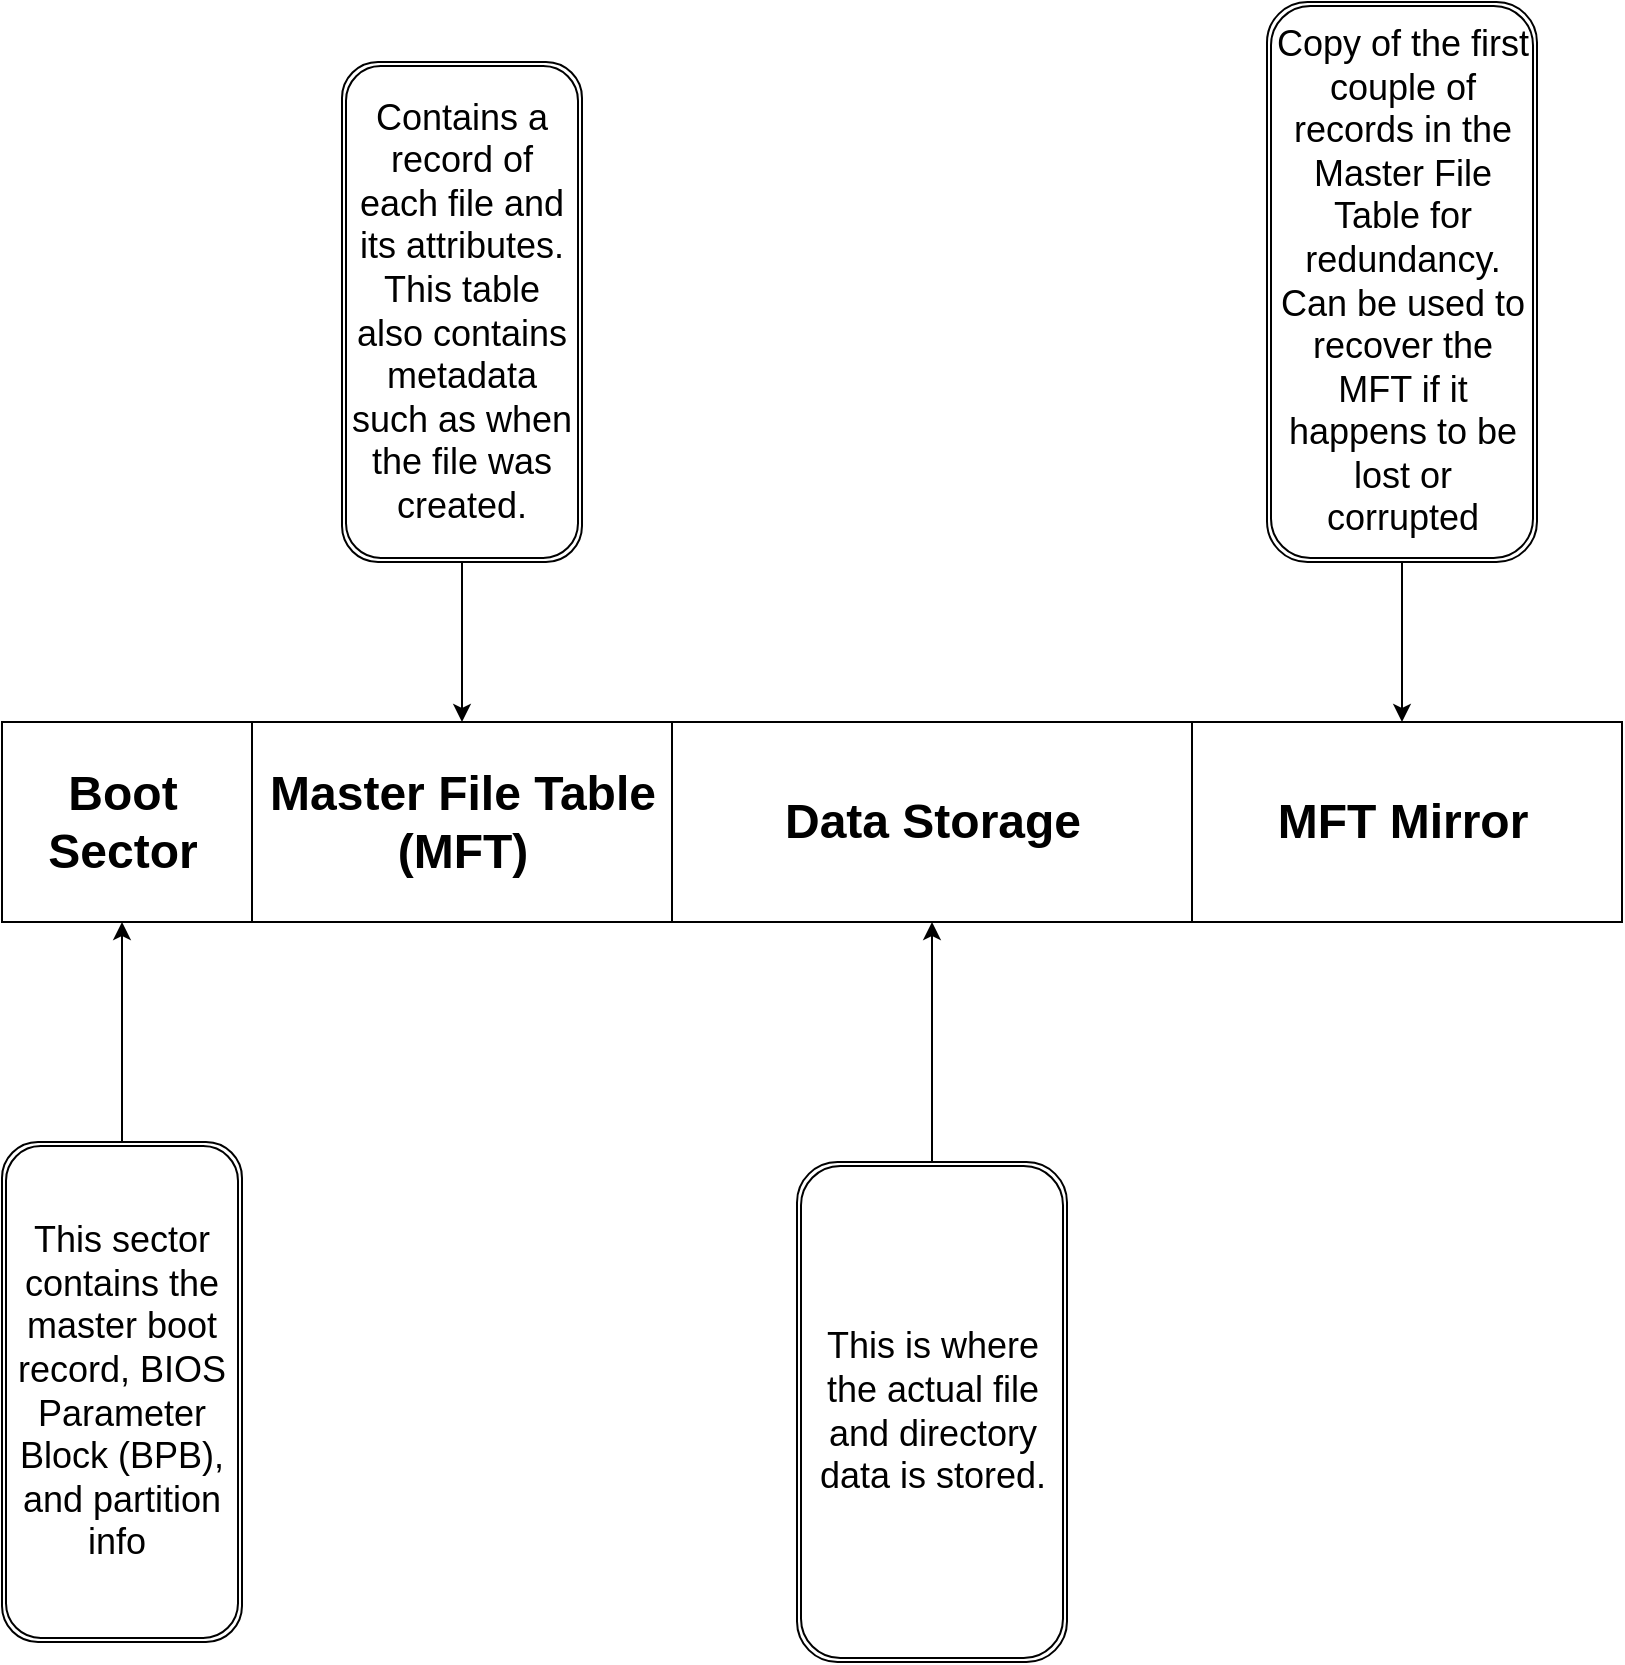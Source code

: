 <mxfile version="15.2.9" type="github">
  <diagram id="x8MVdCRa3j2uht5mlIad" name="Page-1">
    <mxGraphModel dx="1038" dy="579" grid="1" gridSize="10" guides="1" tooltips="1" connect="1" arrows="1" fold="1" page="1" pageScale="1" pageWidth="850" pageHeight="1100" math="0" shadow="0">
      <root>
        <mxCell id="0" />
        <mxCell id="1" parent="0" />
        <mxCell id="iA3L0MmO2OmooaJ5bWK--1" value="" style="rounded=0;whiteSpace=wrap;html=1;" parent="1" vertex="1">
          <mxGeometry x="10" y="400" width="810" height="100" as="geometry" />
        </mxCell>
        <mxCell id="iA3L0MmO2OmooaJ5bWK--2" value="Boot&lt;br&gt;Sector" style="text;strokeColor=none;fillColor=none;html=1;fontSize=24;fontStyle=1;verticalAlign=middle;align=center;" parent="1" vertex="1">
          <mxGeometry x="20" y="400" width="100" height="100" as="geometry" />
        </mxCell>
        <mxCell id="iA3L0MmO2OmooaJ5bWK--4" value="" style="line;strokeWidth=1;direction=south;html=1;" parent="1" vertex="1">
          <mxGeometry x="600" y="400" width="10" height="100" as="geometry" />
        </mxCell>
        <mxCell id="iA3L0MmO2OmooaJ5bWK--7" value="Master File Table&lt;br&gt;(MFT)" style="text;strokeColor=none;fillColor=none;html=1;fontSize=24;fontStyle=1;verticalAlign=middle;align=center;" parent="1" vertex="1">
          <mxGeometry x="140" y="400" width="200" height="100" as="geometry" />
        </mxCell>
        <mxCell id="iA3L0MmO2OmooaJ5bWK--8" value="" style="line;strokeWidth=1;direction=south;html=1;" parent="1" vertex="1">
          <mxGeometry x="130" y="400" width="10" height="100" as="geometry" />
        </mxCell>
        <mxCell id="iA3L0MmO2OmooaJ5bWK--9" value="Data Storage" style="text;strokeColor=none;fillColor=none;html=1;fontSize=24;fontStyle=1;verticalAlign=middle;align=center;" parent="1" vertex="1">
          <mxGeometry x="350" y="400" width="250" height="100" as="geometry" />
        </mxCell>
        <mxCell id="iA3L0MmO2OmooaJ5bWK--10" value="MFT Mirror" style="text;strokeColor=none;fillColor=none;html=1;fontSize=24;fontStyle=1;verticalAlign=middle;align=center;" parent="1" vertex="1">
          <mxGeometry x="600" y="400" width="220" height="100" as="geometry" />
        </mxCell>
        <mxCell id="iA3L0MmO2OmooaJ5bWK--11" style="edgeStyle=orthogonalEdgeStyle;rounded=0;orthogonalLoop=1;jettySize=auto;html=1;entryX=0.5;entryY=1;entryDx=0;entryDy=0;" parent="1" source="iA3L0MmO2OmooaJ5bWK--12" target="iA3L0MmO2OmooaJ5bWK--2" edge="1">
          <mxGeometry relative="1" as="geometry" />
        </mxCell>
        <mxCell id="iA3L0MmO2OmooaJ5bWK--12" value="&lt;font style=&quot;font-size: 18px&quot;&gt;This sector contains the master boot record, BIOS Parameter Block (BPB), and partition info&amp;nbsp;&lt;/font&gt;" style="shape=ext;double=1;rounded=1;whiteSpace=wrap;html=1;strokeWidth=1;" parent="1" vertex="1">
          <mxGeometry x="10" y="610" width="120" height="250" as="geometry" />
        </mxCell>
        <mxCell id="iA3L0MmO2OmooaJ5bWK--21" style="edgeStyle=orthogonalEdgeStyle;rounded=0;orthogonalLoop=1;jettySize=auto;html=1;entryX=0.5;entryY=0;entryDx=0;entryDy=0;" parent="1" source="iA3L0MmO2OmooaJ5bWK--14" target="iA3L0MmO2OmooaJ5bWK--7" edge="1">
          <mxGeometry relative="1" as="geometry" />
        </mxCell>
        <mxCell id="iA3L0MmO2OmooaJ5bWK--14" value="&lt;font style=&quot;font-size: 18px&quot;&gt;Contains a record of each file and its attributes. This table also contains metadata such as when the file was created.&lt;/font&gt;" style="shape=ext;double=1;rounded=1;whiteSpace=wrap;html=1;strokeWidth=1;" parent="1" vertex="1">
          <mxGeometry x="180" y="70" width="120" height="250" as="geometry" />
        </mxCell>
        <mxCell id="iA3L0MmO2OmooaJ5bWK--23" style="edgeStyle=orthogonalEdgeStyle;rounded=0;orthogonalLoop=1;jettySize=auto;html=1;entryX=0.5;entryY=1;entryDx=0;entryDy=0;" parent="1" source="iA3L0MmO2OmooaJ5bWK--18" target="iA3L0MmO2OmooaJ5bWK--9" edge="1">
          <mxGeometry relative="1" as="geometry" />
        </mxCell>
        <mxCell id="iA3L0MmO2OmooaJ5bWK--18" value="&lt;span style=&quot;font-size: 18px&quot;&gt;This is where the actual file and directory data is stored.&lt;/span&gt;" style="shape=ext;double=1;rounded=1;whiteSpace=wrap;html=1;strokeWidth=1;" parent="1" vertex="1">
          <mxGeometry x="407.5" y="620" width="135" height="250" as="geometry" />
        </mxCell>
        <mxCell id="iA3L0MmO2OmooaJ5bWK--24" style="edgeStyle=orthogonalEdgeStyle;rounded=0;orthogonalLoop=1;jettySize=auto;html=1;entryX=0.5;entryY=0;entryDx=0;entryDy=0;" parent="1" source="iA3L0MmO2OmooaJ5bWK--20" target="iA3L0MmO2OmooaJ5bWK--10" edge="1">
          <mxGeometry relative="1" as="geometry" />
        </mxCell>
        <mxCell id="iA3L0MmO2OmooaJ5bWK--20" value="&lt;font style=&quot;font-size: 18px&quot;&gt;Copy of the first couple of records in the Master File Table for redundancy. Can be used to recover the MFT if it happens to be lost or corrupted&lt;/font&gt;" style="shape=ext;double=1;rounded=1;whiteSpace=wrap;html=1;strokeWidth=1;" parent="1" vertex="1">
          <mxGeometry x="642.5" y="40" width="135" height="280" as="geometry" />
        </mxCell>
        <mxCell id="iA3L0MmO2OmooaJ5bWK--3" value="" style="line;strokeWidth=1;direction=south;html=1;" parent="1" vertex="1">
          <mxGeometry x="340" y="400" width="10" height="100" as="geometry" />
        </mxCell>
      </root>
    </mxGraphModel>
  </diagram>
</mxfile>
